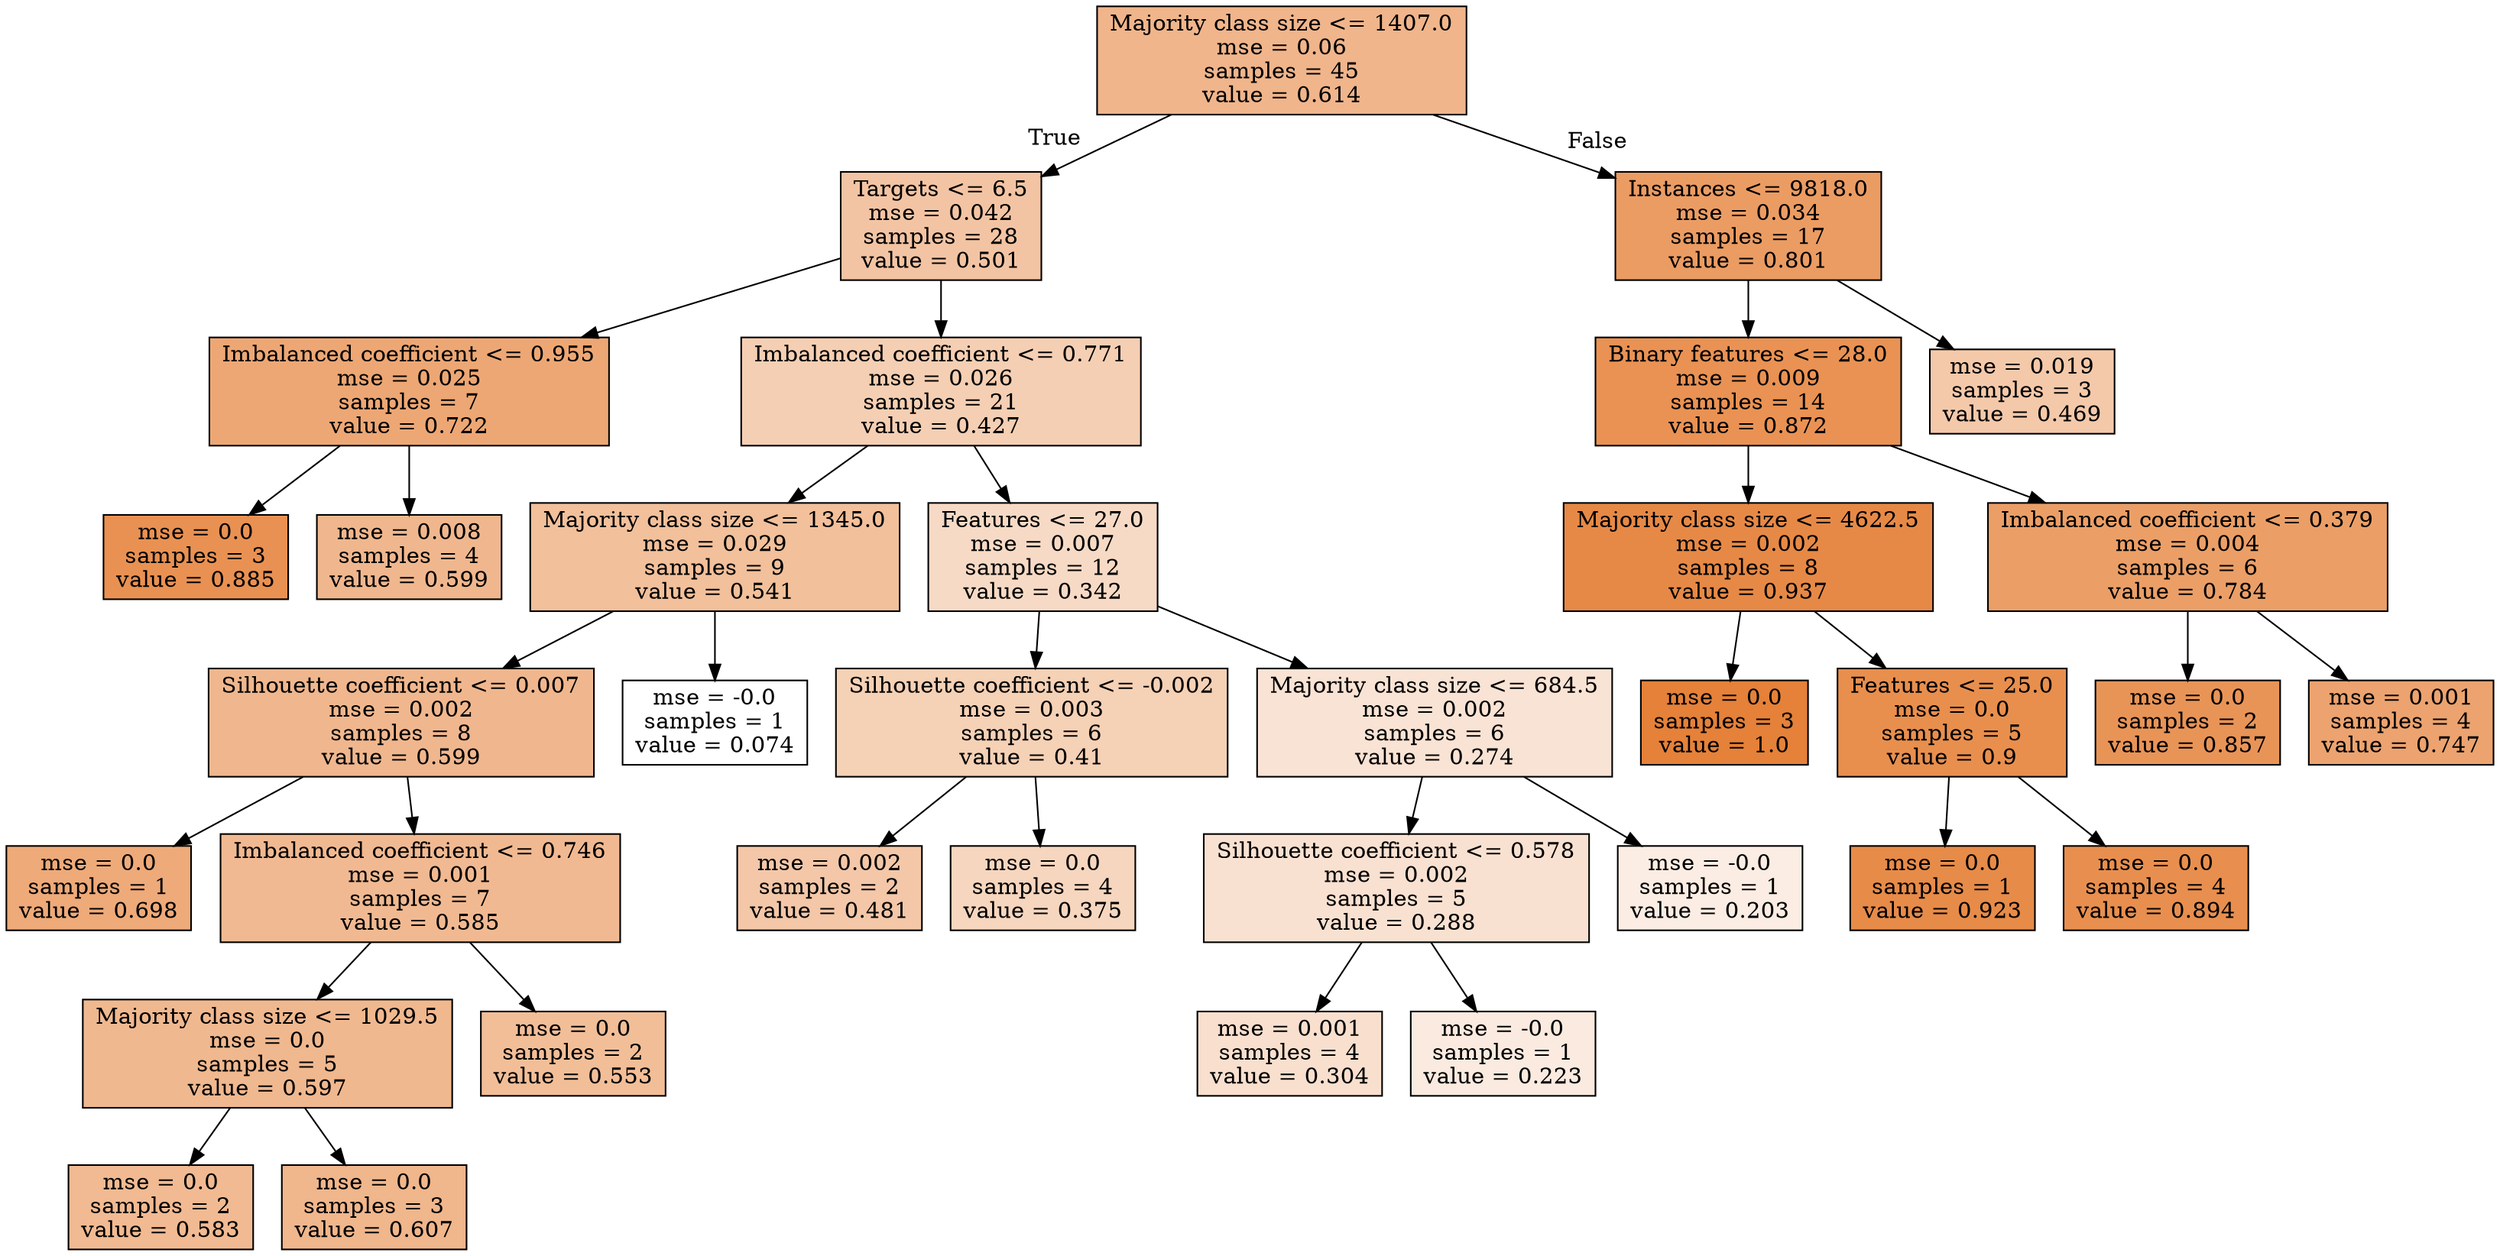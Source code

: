 digraph Tree {
node [shape=box, style="filled", color="black"] ;
0 [label="Majority class size <= 1407.0\nmse = 0.06\nsamples = 45\nvalue = 0.614", fillcolor="#e5813995"] ;
1 [label="Targets <= 6.5\nmse = 0.042\nsamples = 28\nvalue = 0.501", fillcolor="#e5813976"] ;
0 -> 1 [labeldistance=2.5, labelangle=45, headlabel="True"] ;
2 [label="Imbalanced coefficient <= 0.955\nmse = 0.025\nsamples = 7\nvalue = 0.722", fillcolor="#e58139b2"] ;
1 -> 2 ;
3 [label="mse = 0.0\nsamples = 3\nvalue = 0.885", fillcolor="#e58139df"] ;
2 -> 3 ;
4 [label="mse = 0.008\nsamples = 4\nvalue = 0.599", fillcolor="#e5813991"] ;
2 -> 4 ;
5 [label="Imbalanced coefficient <= 0.771\nmse = 0.026\nsamples = 21\nvalue = 0.427", fillcolor="#e5813961"] ;
1 -> 5 ;
6 [label="Majority class size <= 1345.0\nmse = 0.029\nsamples = 9\nvalue = 0.541", fillcolor="#e5813980"] ;
5 -> 6 ;
7 [label="Silhouette coefficient <= 0.007\nmse = 0.002\nsamples = 8\nvalue = 0.599", fillcolor="#e5813991"] ;
6 -> 7 ;
8 [label="mse = 0.0\nsamples = 1\nvalue = 0.698", fillcolor="#e58139ac"] ;
7 -> 8 ;
9 [label="Imbalanced coefficient <= 0.746\nmse = 0.001\nsamples = 7\nvalue = 0.585", fillcolor="#e581398d"] ;
7 -> 9 ;
10 [label="Majority class size <= 1029.5\nmse = 0.0\nsamples = 5\nvalue = 0.597", fillcolor="#e5813990"] ;
9 -> 10 ;
11 [label="mse = 0.0\nsamples = 2\nvalue = 0.583", fillcolor="#e581398c"] ;
10 -> 11 ;
12 [label="mse = 0.0\nsamples = 3\nvalue = 0.607", fillcolor="#e5813993"] ;
10 -> 12 ;
13 [label="mse = 0.0\nsamples = 2\nvalue = 0.553", fillcolor="#e5813984"] ;
9 -> 13 ;
14 [label="mse = -0.0\nsamples = 1\nvalue = 0.074", fillcolor="#e5813900"] ;
6 -> 14 ;
15 [label="Features <= 27.0\nmse = 0.007\nsamples = 12\nvalue = 0.342", fillcolor="#e581394a"] ;
5 -> 15 ;
16 [label="Silhouette coefficient <= -0.002\nmse = 0.003\nsamples = 6\nvalue = 0.41", fillcolor="#e581395d"] ;
15 -> 16 ;
17 [label="mse = 0.002\nsamples = 2\nvalue = 0.481", fillcolor="#e5813970"] ;
16 -> 17 ;
18 [label="mse = 0.0\nsamples = 4\nvalue = 0.375", fillcolor="#e5813953"] ;
16 -> 18 ;
19 [label="Majority class size <= 684.5\nmse = 0.002\nsamples = 6\nvalue = 0.274", fillcolor="#e5813937"] ;
15 -> 19 ;
20 [label="Silhouette coefficient <= 0.578\nmse = 0.002\nsamples = 5\nvalue = 0.288", fillcolor="#e581393b"] ;
19 -> 20 ;
21 [label="mse = 0.001\nsamples = 4\nvalue = 0.304", fillcolor="#e581393f"] ;
20 -> 21 ;
22 [label="mse = -0.0\nsamples = 1\nvalue = 0.223", fillcolor="#e5813929"] ;
20 -> 22 ;
23 [label="mse = -0.0\nsamples = 1\nvalue = 0.203", fillcolor="#e5813923"] ;
19 -> 23 ;
24 [label="Instances <= 9818.0\nmse = 0.034\nsamples = 17\nvalue = 0.801", fillcolor="#e58139c8"] ;
0 -> 24 [labeldistance=2.5, labelangle=-45, headlabel="False"] ;
25 [label="Binary features <= 28.0\nmse = 0.009\nsamples = 14\nvalue = 0.872", fillcolor="#e58139dc"] ;
24 -> 25 ;
26 [label="Majority class size <= 4622.5\nmse = 0.002\nsamples = 8\nvalue = 0.937", fillcolor="#e58139ee"] ;
25 -> 26 ;
27 [label="mse = 0.0\nsamples = 3\nvalue = 1.0", fillcolor="#e58139ff"] ;
26 -> 27 ;
28 [label="Features <= 25.0\nmse = 0.0\nsamples = 5\nvalue = 0.9", fillcolor="#e58139e3"] ;
26 -> 28 ;
29 [label="mse = 0.0\nsamples = 1\nvalue = 0.923", fillcolor="#e58139ea"] ;
28 -> 29 ;
30 [label="mse = 0.0\nsamples = 4\nvalue = 0.894", fillcolor="#e58139e2"] ;
28 -> 30 ;
31 [label="Imbalanced coefficient <= 0.379\nmse = 0.004\nsamples = 6\nvalue = 0.784", fillcolor="#e58139c3"] ;
25 -> 31 ;
32 [label="mse = 0.0\nsamples = 2\nvalue = 0.857", fillcolor="#e58139d8"] ;
31 -> 32 ;
33 [label="mse = 0.001\nsamples = 4\nvalue = 0.747", fillcolor="#e58139b9"] ;
31 -> 33 ;
34 [label="mse = 0.019\nsamples = 3\nvalue = 0.469", fillcolor="#e581396d"] ;
24 -> 34 ;
}